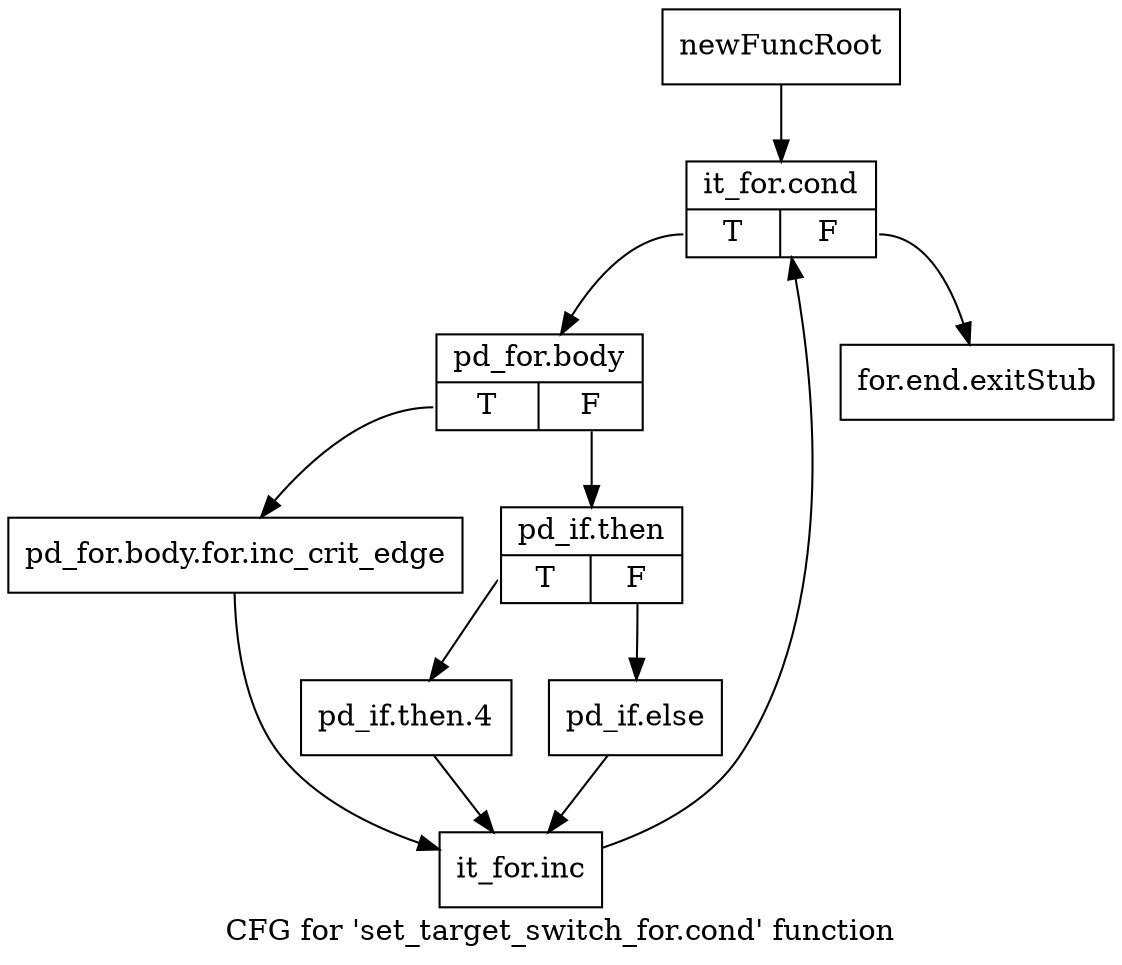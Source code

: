 digraph "CFG for 'set_target_switch_for.cond' function" {
	label="CFG for 'set_target_switch_for.cond' function";

	Node0xc493c90 [shape=record,label="{newFuncRoot}"];
	Node0xc493c90 -> Node0xc494170;
	Node0xc493ce0 [shape=record,label="{for.end.exitStub}"];
	Node0xc494170 [shape=record,label="{it_for.cond|{<s0>T|<s1>F}}"];
	Node0xc494170:s0 -> Node0xc4941c0;
	Node0xc494170:s1 -> Node0xc493ce0;
	Node0xc4941c0 [shape=record,label="{pd_for.body|{<s0>T|<s1>F}}"];
	Node0xc4941c0:s0 -> Node0xc494300;
	Node0xc4941c0:s1 -> Node0xc494210;
	Node0xc494210 [shape=record,label="{pd_if.then|{<s0>T|<s1>F}}"];
	Node0xc494210:s0 -> Node0xc4942b0;
	Node0xc494210:s1 -> Node0xc494260;
	Node0xc494260 [shape=record,label="{pd_if.else}"];
	Node0xc494260 -> Node0xc494350;
	Node0xc4942b0 [shape=record,label="{pd_if.then.4}"];
	Node0xc4942b0 -> Node0xc494350;
	Node0xc494300 [shape=record,label="{pd_for.body.for.inc_crit_edge}"];
	Node0xc494300 -> Node0xc494350;
	Node0xc494350 [shape=record,label="{it_for.inc}"];
	Node0xc494350 -> Node0xc494170;
}
